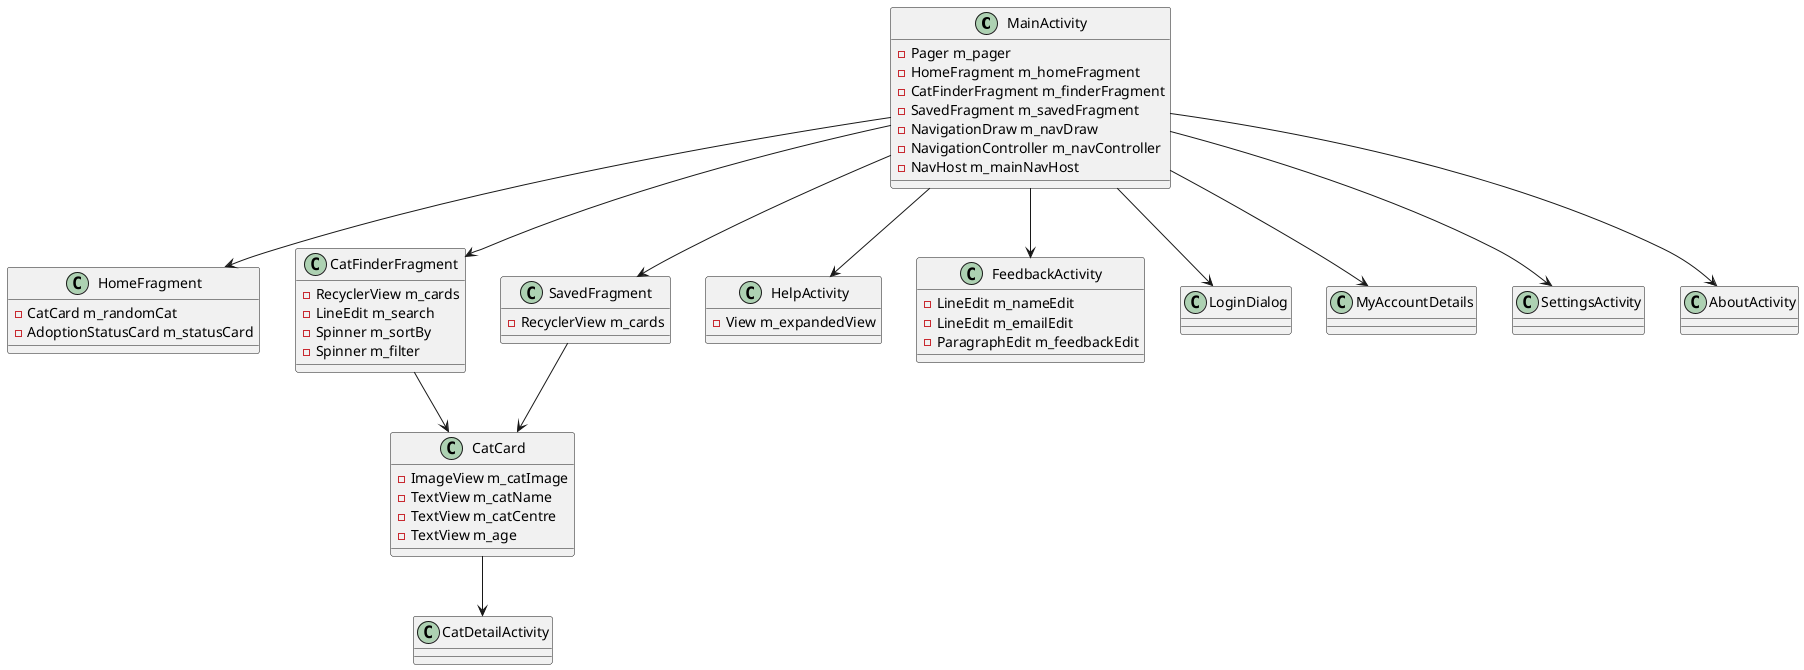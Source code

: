 @startuml FelineAdoptionAgency

class MainActivity {
    - Pager m_pager
    - HomeFragment m_homeFragment
    - CatFinderFragment m_finderFragment
    - SavedFragment m_savedFragment
    - NavigationDraw m_navDraw
    - NavigationController m_navController
    - NavHost m_mainNavHost
}

class HomeFragment {
    - CatCard m_randomCat
    - AdoptionStatusCard m_statusCard
}

class CatFinderFragment {
    - RecyclerView m_cards
    - LineEdit m_search
    - Spinner m_sortBy
    - Spinner m_filter
}

class SavedFragment {
    - RecyclerView m_cards
}

class CatCard {
    - ImageView m_catImage
    - TextView m_catName
    - TextView m_catCentre
    - TextView m_age
}

class HelpActivity {
    - View m_expandedView
}

class FeedbackActivity {
    - LineEdit m_nameEdit
    - LineEdit m_emailEdit
    - ParagraphEdit m_feedbackEdit
}

MainActivity --> HomeFragment
MainActivity --> CatFinderFragment
CatFinderFragment --> CatCard
CatCard --> CatDetailActivity
MainActivity --> SavedFragment
SavedFragment --> CatCard
MainActivity --> LoginDialog
MainActivity --> MyAccountDetails
MainActivity --> SettingsActivity
MainActivity --> AboutActivity
MainActivity --> HelpActivity
MainActivity --> FeedbackActivity

@enduml